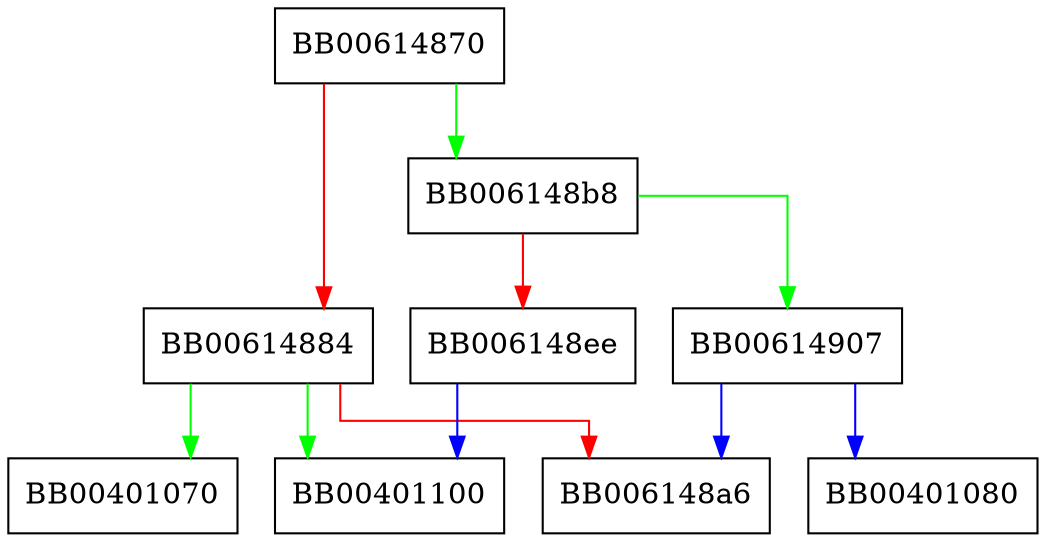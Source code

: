 digraph PEM_def_callback {
  node [shape="box"];
  graph [splines=ortho];
  BB00614870 -> BB006148b8 [color="green"];
  BB00614870 -> BB00614884 [color="red"];
  BB00614884 -> BB00401100 [color="green"];
  BB00614884 -> BB00401070 [color="green"];
  BB00614884 -> BB006148a6 [color="red"];
  BB006148b8 -> BB00614907 [color="green"];
  BB006148b8 -> BB006148ee [color="red"];
  BB006148ee -> BB00401100 [color="blue"];
  BB00614907 -> BB00401080 [color="blue"];
  BB00614907 -> BB006148a6 [color="blue"];
}